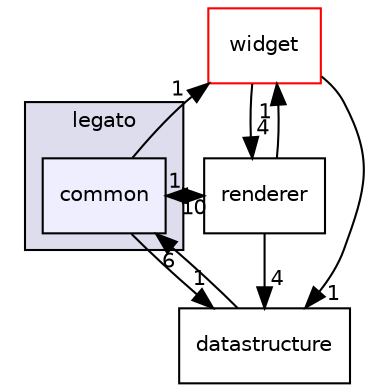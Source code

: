 digraph "gfx/middleware/legato/library/src/gfx/legato/common" {
  compound=true
  node [ fontsize="10", fontname="Helvetica"];
  edge [ labelfontsize="10", labelfontname="Helvetica"];
  subgraph clusterdir_9f5729dad30c3a99415d090dcffece40 {
    graph [ bgcolor="#ddddee", pencolor="black", label="legato" fontname="Helvetica", fontsize="10", URL="dir_9f5729dad30c3a99415d090dcffece40.html"]
  dir_192fb4248a7d7f0c34634334a26d417f [shape=box, label="common", style="filled", fillcolor="#eeeeff", pencolor="black", URL="dir_192fb4248a7d7f0c34634334a26d417f.html"];
  }
  dir_08e5c2531b4cfc75c531d5c20b249084 [shape=box label="widget" fillcolor="white" style="filled" color="red" URL="dir_08e5c2531b4cfc75c531d5c20b249084.html"];
  dir_977386f5bd74067e0b2f13954126b0fc [shape=box label="renderer" URL="dir_977386f5bd74067e0b2f13954126b0fc.html"];
  dir_46bb90439f33e84bd3e96ef8140ea852 [shape=box label="datastructure" URL="dir_46bb90439f33e84bd3e96ef8140ea852.html"];
  dir_08e5c2531b4cfc75c531d5c20b249084->dir_977386f5bd74067e0b2f13954126b0fc [headlabel="4", labeldistance=1.5 headhref="dir_000066_000064.html"];
  dir_08e5c2531b4cfc75c531d5c20b249084->dir_46bb90439f33e84bd3e96ef8140ea852 [headlabel="1", labeldistance=1.5 headhref="dir_000066_000057.html"];
  dir_977386f5bd74067e0b2f13954126b0fc->dir_08e5c2531b4cfc75c531d5c20b249084 [headlabel="1", labeldistance=1.5 headhref="dir_000064_000066.html"];
  dir_977386f5bd74067e0b2f13954126b0fc->dir_192fb4248a7d7f0c34634334a26d417f [headlabel="10", labeldistance=1.5 headhref="dir_000064_000055.html"];
  dir_977386f5bd74067e0b2f13954126b0fc->dir_46bb90439f33e84bd3e96ef8140ea852 [headlabel="4", labeldistance=1.5 headhref="dir_000064_000057.html"];
  dir_192fb4248a7d7f0c34634334a26d417f->dir_08e5c2531b4cfc75c531d5c20b249084 [headlabel="1", labeldistance=1.5 headhref="dir_000055_000066.html"];
  dir_192fb4248a7d7f0c34634334a26d417f->dir_977386f5bd74067e0b2f13954126b0fc [headlabel="1", labeldistance=1.5 headhref="dir_000055_000064.html"];
  dir_192fb4248a7d7f0c34634334a26d417f->dir_46bb90439f33e84bd3e96ef8140ea852 [headlabel="1", labeldistance=1.5 headhref="dir_000055_000057.html"];
  dir_46bb90439f33e84bd3e96ef8140ea852->dir_192fb4248a7d7f0c34634334a26d417f [headlabel="6", labeldistance=1.5 headhref="dir_000057_000055.html"];
}
